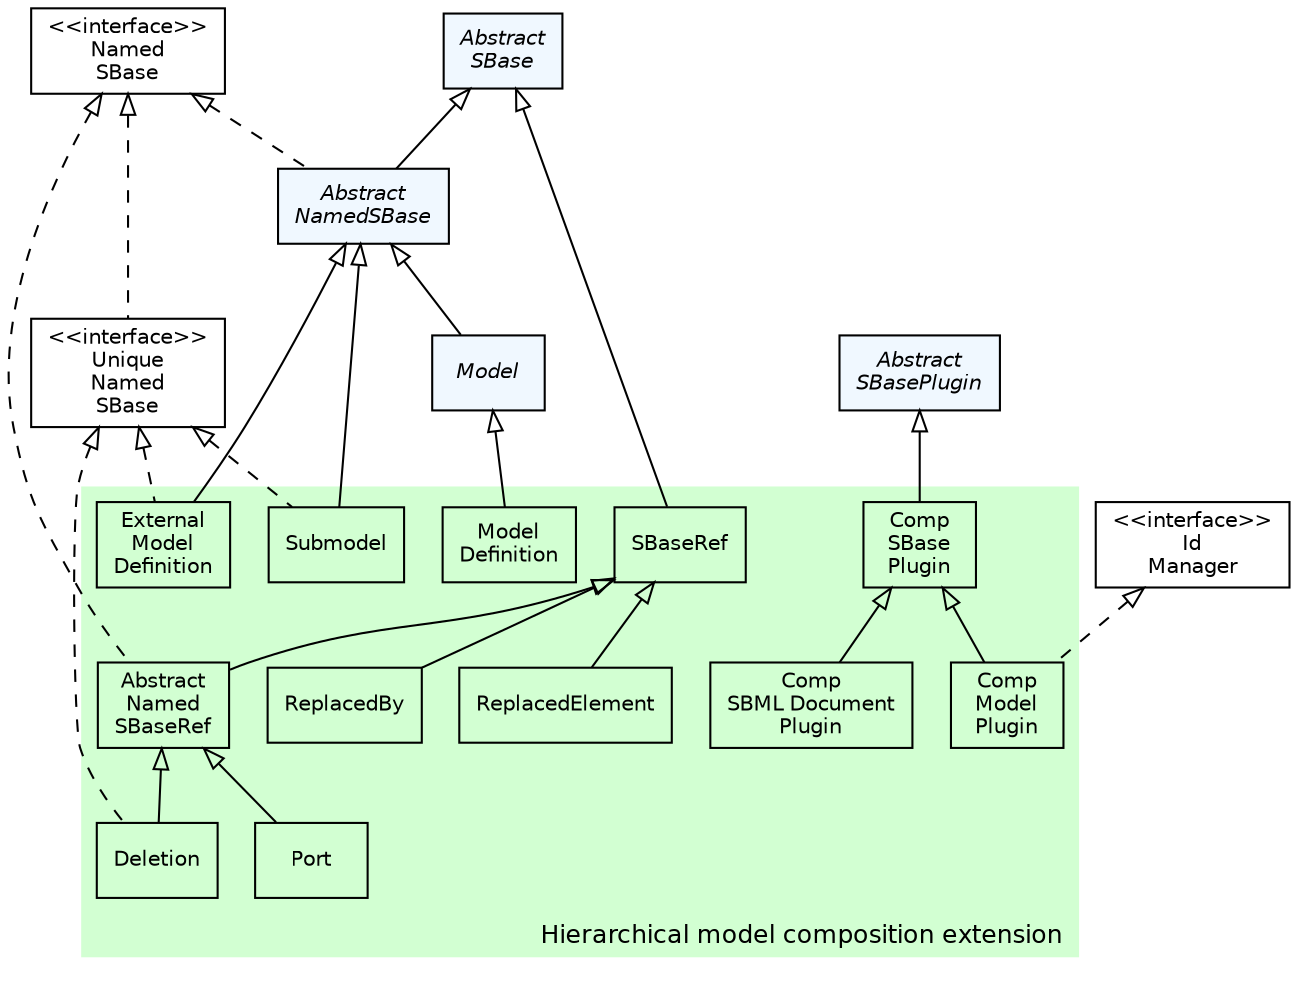 #!/usr/local/bin/dot
#
# dot -Tpdf type_hierarchy.dot -otype_hierarchy.pdf && acroread type_hierarchy.pdf &
# dot -Tpng type_hierarchy.dot -otype_hierarchy.png
#
# $Id$
# $URL$
# $Rev$

/*
 * Overview of the comp extension type hierarchy
 */

strict digraph G{

	 nodesep=0.25;
	 ranksep=0.5;

	 edge [
	   fontname="Helvetica",
	   fontsize=10,
	   labelfontname="Helvetica",
	   labelfontsize=10
	 ];
	 node [
	   fontname="Helvetica",
	   fontsize=10,
	   shape=box
	 ];
	 
  /*
   * Abstract data types
   */
  AbstractNamedSBase                       [label=<<font face="Helvetica-Oblique">Abstract<br/>NamedSBase</font>>, style="filled", fillcolor="#F0F8FF"];
  AbstractSBase                            [label=<<font face="Helvetica-Oblique">Abstract<br/>SBase</font>>, style="filled", fillcolor="#F0F8FF"];
  AbstractSBasePlugin                      [label=<<font face="Helvetica-Oblique">Abstract<br/>SBasePlugin</font>>, style="filled", fillcolor="#F0F8FF"];
  Model                            	   [label=<<font face="Helvetica-Oblique">Model</font>>, style="filled", fillcolor="#F0F8FF"];

  /*
   * Interfaces
   */
 
  UniqueNamedSBase                         [label="<<interface>>\nUnique\nNamed\nSBase"];
  NamedSBase                         	   [label="<<interface>>\nNamed\nSBase"];
  IdManager                         	   [label="<<interface>>\nId\nManager"];
  
  /*********************
   * Inheritance graph *
   *********************/
  
  AbstractSBase              -> AbstractNamedSBase         [dir=back,arrowtail=empty];
  
   
  subgraph clusterLayout {
    fontname="Helvetica";
    fontsize=12;
    style="filled";
    fillcolor="#d2ffd2"
    color="#ffffff"
    label="Hierarchical model composition extension";
    labelloc=b;
    labeljust=r;

    // Interfaces

    // Enums
    
    // Objects

    AbstractNamedSBaseRef               [label="Abstract\nNamed\nSBaseRef"];
    CompModelPlugin                     [label="Comp\nModel\nPlugin"];
    CompSBasePlugin                     [label="Comp\nSBase\nPlugin"];
    CompSBMLDocumentPlugin              [label="Comp\nSBML Document\nPlugin"];
    Deletion                    	[label="Deletion"];
    ExternalModelDefinition     	[label="External\nModel\nDefinition"];
    ModelDefinition     		[label="Model\nDefinition"];
    Port                    		[label="Port"];
    ReplacedBy                    	[label="ReplacedBy"];
    ReplacedElement                    	[label="ReplacedElement"];
    Submodel                    	[label="Submodel"];
    SBaseRef                    	[label="SBaseRef"];

     /*
     * Inheritance graph
     */
     CompSBasePlugin       -> CompModelPlugin        [dir=back,arrowtail=empty];
     CompSBasePlugin       -> CompSBMLDocumentPlugin [dir=back,arrowtail=empty];     
     AbstractNamedSBaseRef -> Deletion               [dir=back,arrowtail=empty];
     AbstractNamedSBaseRef -> Port       	     [dir=back,arrowtail=empty];     

   }
   
   /*********************
    * Inheritance graph *
    *********************/
   
   SBaseRef            -> AbstractNamedSBaseRef   [dir=back,arrowtail=empty];
   SBaseRef            -> ReplacedBy              [dir=back,arrowtail=empty];
   SBaseRef            -> ReplacedElement         [dir=back,arrowtail=empty];
   AbstractSBase       -> SBaseRef                [dir=back,arrowtail=empty];
   AbstractSBasePlugin -> CompSBasePlugin    	  [dir=back,arrowtail=empty];    
   AbstractNamedSBase  -> ExternalModelDefinition [dir=back,arrowtail=empty];
   AbstractNamedSBase  -> Model                   [dir=back,arrowtail=empty];
   AbstractNamedSBase  -> Submodel                [dir=back,arrowtail=empty];
   Model               -> ModelDefinition         [dir=back,arrowtail=empty];
   NamedSBase          -> AbstractNamedSBase      [dir=back,style=dashed,arrowtail=empty];
   NamedSBase          -> AbstractNamedSBaseRef   [dir=back,style=dashed,arrowtail=empty];
   NamedSBase          -> UniqueNamedSBase        [dir=back,style=dashed,arrowtail=empty];
   IdManager           -> CompModelPlugin         [dir=back,style=dashed,arrowtail=empty];    
   UniqueNamedSBase    -> Deletion                [dir=back,style=dashed,arrowtail=empty];    
   UniqueNamedSBase    -> ExternalModelDefinition [dir=back,style=dashed,arrowtail=empty];    
   UniqueNamedSBase    -> Submodel                [dir=back,style=dashed,arrowtail=empty];    
   
}
